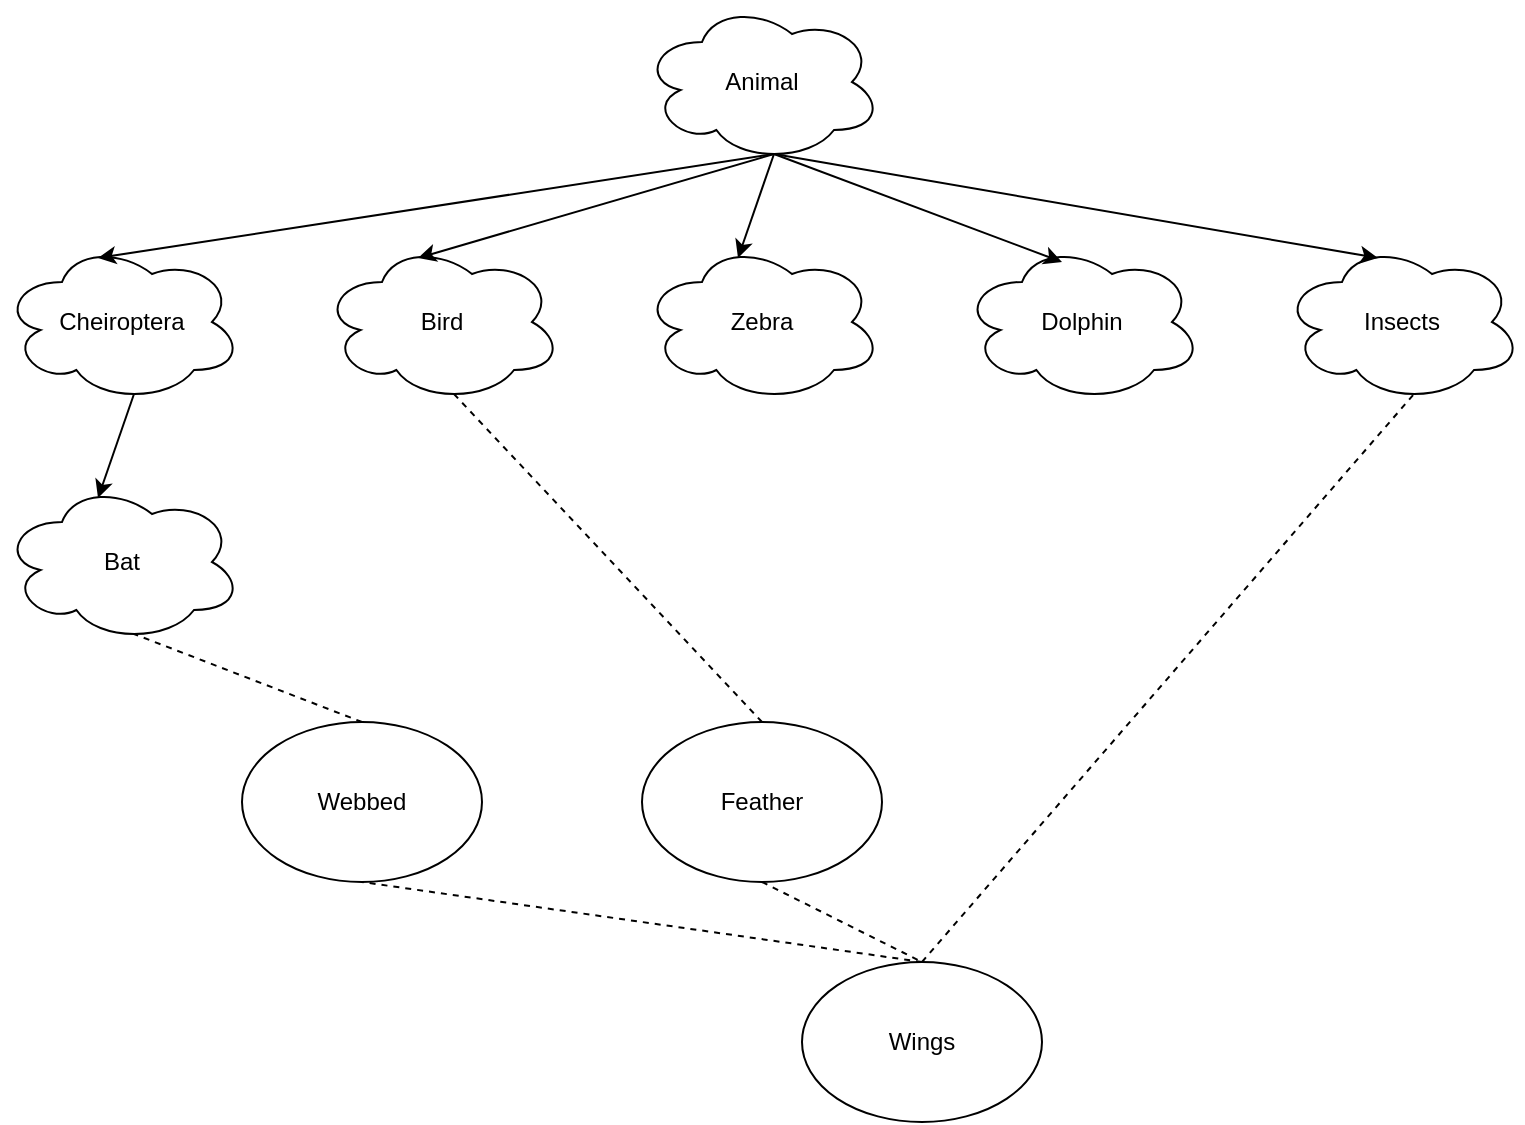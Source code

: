 <mxfile version="12.1.3" pages="1"><diagram id="DCyu_68gBrMS1vprTk1F" name="Page-1"><mxGraphModel dx="1024" dy="386" grid="1" gridSize="10" guides="1" tooltips="1" connect="1" arrows="1" fold="1" page="1" pageScale="1" pageWidth="827" pageHeight="1169" math="0" shadow="0"><root><mxCell id="0"/><mxCell id="1" parent="0"/><mxCell id="FPgdci5V5duq9RRWiyFw-1" value="Animal" style="ellipse;shape=cloud;whiteSpace=wrap;html=1;" vertex="1" parent="1"><mxGeometry x="440" y="40" width="120" height="80" as="geometry"/></mxCell><mxCell id="FPgdci5V5duq9RRWiyFw-2" value="Cheiroptera" style="ellipse;shape=cloud;whiteSpace=wrap;html=1;" vertex="1" parent="1"><mxGeometry x="120" y="160" width="120" height="80" as="geometry"/></mxCell><mxCell id="FPgdci5V5duq9RRWiyFw-3" value="Bird" style="ellipse;shape=cloud;whiteSpace=wrap;html=1;" vertex="1" parent="1"><mxGeometry x="280" y="160" width="120" height="80" as="geometry"/></mxCell><mxCell id="FPgdci5V5duq9RRWiyFw-4" value="Zebra" style="ellipse;shape=cloud;whiteSpace=wrap;html=1;" vertex="1" parent="1"><mxGeometry x="440" y="160" width="120" height="80" as="geometry"/></mxCell><mxCell id="FPgdci5V5duq9RRWiyFw-5" value="Bat" style="ellipse;shape=cloud;whiteSpace=wrap;html=1;" vertex="1" parent="1"><mxGeometry x="120" y="280" width="120" height="80" as="geometry"/></mxCell><mxCell id="FPgdci5V5duq9RRWiyFw-6" value="Dolphin" style="ellipse;shape=cloud;whiteSpace=wrap;html=1;" vertex="1" parent="1"><mxGeometry x="600" y="160" width="120" height="80" as="geometry"/></mxCell><mxCell id="FPgdci5V5duq9RRWiyFw-7" value="" style="endArrow=classic;html=1;exitX=0.55;exitY=0.95;exitDx=0;exitDy=0;exitPerimeter=0;entryX=0.4;entryY=0.1;entryDx=0;entryDy=0;entryPerimeter=0;" edge="1" parent="1" source="FPgdci5V5duq9RRWiyFw-1" target="FPgdci5V5duq9RRWiyFw-3"><mxGeometry width="50" height="50" relative="1" as="geometry"><mxPoint x="400" y="120" as="sourcePoint"/><mxPoint x="360" y="160" as="targetPoint"/></mxGeometry></mxCell><mxCell id="FPgdci5V5duq9RRWiyFw-8" value="" style="endArrow=classic;html=1;exitX=0.55;exitY=0.95;exitDx=0;exitDy=0;exitPerimeter=0;entryX=0.4;entryY=0.1;entryDx=0;entryDy=0;entryPerimeter=0;" edge="1" parent="1" source="FPgdci5V5duq9RRWiyFw-1" target="FPgdci5V5duq9RRWiyFw-4"><mxGeometry width="50" height="50" relative="1" as="geometry"><mxPoint x="120" y="430" as="sourcePoint"/><mxPoint x="480" y="160" as="targetPoint"/></mxGeometry></mxCell><mxCell id="FPgdci5V5duq9RRWiyFw-9" value="" style="endArrow=classic;html=1;entryX=0.4;entryY=0.1;entryDx=0;entryDy=0;entryPerimeter=0;exitX=0.55;exitY=0.95;exitDx=0;exitDy=0;exitPerimeter=0;" edge="1" parent="1" source="FPgdci5V5duq9RRWiyFw-1" target="FPgdci5V5duq9RRWiyFw-2"><mxGeometry width="50" height="50" relative="1" as="geometry"><mxPoint x="360" y="120" as="sourcePoint"/><mxPoint x="240" y="160" as="targetPoint"/></mxGeometry></mxCell><mxCell id="FPgdci5V5duq9RRWiyFw-10" value="" style="endArrow=classic;html=1;exitX=0.55;exitY=0.95;exitDx=0;exitDy=0;exitPerimeter=0;" edge="1" parent="1" source="FPgdci5V5duq9RRWiyFw-1"><mxGeometry width="50" height="50" relative="1" as="geometry"><mxPoint x="480" y="120" as="sourcePoint"/><mxPoint x="650" y="170" as="targetPoint"/></mxGeometry></mxCell><mxCell id="FPgdci5V5duq9RRWiyFw-11" value="" style="endArrow=classic;html=1;exitX=0.55;exitY=0.95;exitDx=0;exitDy=0;exitPerimeter=0;entryX=0.4;entryY=0.1;entryDx=0;entryDy=0;entryPerimeter=0;" edge="1" parent="1" source="FPgdci5V5duq9RRWiyFw-2" target="FPgdci5V5duq9RRWiyFw-5"><mxGeometry width="50" height="50" relative="1" as="geometry"><mxPoint x="180" y="290" as="sourcePoint"/><mxPoint x="180" y="280" as="targetPoint"/></mxGeometry></mxCell><mxCell id="FPgdci5V5duq9RRWiyFw-12" value="" style="endArrow=none;dashed=1;html=1;entryX=0.55;entryY=0.95;entryDx=0;entryDy=0;entryPerimeter=0;exitX=0.5;exitY=0;exitDx=0;exitDy=0;" edge="1" parent="1" source="FPgdci5V5duq9RRWiyFw-20" target="FPgdci5V5duq9RRWiyFw-5"><mxGeometry width="50" height="50" relative="1" as="geometry"><mxPoint x="300" y="412" as="sourcePoint"/><mxPoint x="170" y="380" as="targetPoint"/></mxGeometry></mxCell><mxCell id="FPgdci5V5duq9RRWiyFw-13" value="" style="endArrow=none;dashed=1;html=1;entryX=0.55;entryY=0.95;entryDx=0;entryDy=0;entryPerimeter=0;exitX=0.5;exitY=0;exitDx=0;exitDy=0;" edge="1" parent="1" source="FPgdci5V5duq9RRWiyFw-21" target="FPgdci5V5duq9RRWiyFw-3"><mxGeometry width="50" height="50" relative="1" as="geometry"><mxPoint x="480" y="360" as="sourcePoint"/><mxPoint x="170" y="420" as="targetPoint"/></mxGeometry></mxCell><mxCell id="FPgdci5V5duq9RRWiyFw-18" value="Insects" style="ellipse;shape=cloud;whiteSpace=wrap;html=1;" vertex="1" parent="1"><mxGeometry x="760" y="160" width="120" height="80" as="geometry"/></mxCell><mxCell id="FPgdci5V5duq9RRWiyFw-19" value="" style="endArrow=classic;html=1;exitX=0.55;exitY=0.95;exitDx=0;exitDy=0;exitPerimeter=0;entryX=0.4;entryY=0.1;entryDx=0;entryDy=0;entryPerimeter=0;" edge="1" parent="1" source="FPgdci5V5duq9RRWiyFw-1" target="FPgdci5V5duq9RRWiyFw-18"><mxGeometry width="50" height="50" relative="1" as="geometry"><mxPoint x="120" y="550" as="sourcePoint"/><mxPoint x="170" y="500" as="targetPoint"/></mxGeometry></mxCell><mxCell id="FPgdci5V5duq9RRWiyFw-20" value="Webbed" style="ellipse;whiteSpace=wrap;html=1;" vertex="1" parent="1"><mxGeometry x="240" y="400" width="120" height="80" as="geometry"/></mxCell><mxCell id="FPgdci5V5duq9RRWiyFw-21" value="Feather" style="ellipse;whiteSpace=wrap;html=1;" vertex="1" parent="1"><mxGeometry x="440" y="400" width="120" height="80" as="geometry"/></mxCell><mxCell id="FPgdci5V5duq9RRWiyFw-22" value="" style="endArrow=none;dashed=1;html=1;entryX=0.5;entryY=1;entryDx=0;entryDy=0;exitX=0.5;exitY=0;exitDx=0;exitDy=0;" edge="1" parent="1" source="FPgdci5V5duq9RRWiyFw-23" target="FPgdci5V5duq9RRWiyFw-20"><mxGeometry width="50" height="50" relative="1" as="geometry"><mxPoint x="470" y="510" as="sourcePoint"/><mxPoint x="500" y="520" as="targetPoint"/></mxGeometry></mxCell><mxCell id="FPgdci5V5duq9RRWiyFw-23" value="Wings" style="ellipse;whiteSpace=wrap;html=1;" vertex="1" parent="1"><mxGeometry x="520" y="520" width="120" height="80" as="geometry"/></mxCell><mxCell id="FPgdci5V5duq9RRWiyFw-24" value="" style="endArrow=none;dashed=1;html=1;exitX=0.5;exitY=1;exitDx=0;exitDy=0;entryX=0.5;entryY=0;entryDx=0;entryDy=0;" edge="1" parent="1" source="FPgdci5V5duq9RRWiyFw-21" target="FPgdci5V5duq9RRWiyFw-23"><mxGeometry width="50" height="50" relative="1" as="geometry"><mxPoint x="640" y="440" as="sourcePoint"/><mxPoint x="690" y="390" as="targetPoint"/></mxGeometry></mxCell><mxCell id="FPgdci5V5duq9RRWiyFw-25" value="" style="endArrow=none;dashed=1;html=1;exitX=0.5;exitY=0;exitDx=0;exitDy=0;entryX=0.55;entryY=0.95;entryDx=0;entryDy=0;entryPerimeter=0;" edge="1" parent="1" source="FPgdci5V5duq9RRWiyFw-23" target="FPgdci5V5duq9RRWiyFw-18"><mxGeometry width="50" height="50" relative="1" as="geometry"><mxPoint x="120" y="670" as="sourcePoint"/><mxPoint x="700" y="370" as="targetPoint"/></mxGeometry></mxCell></root></mxGraphModel></diagram></mxfile>